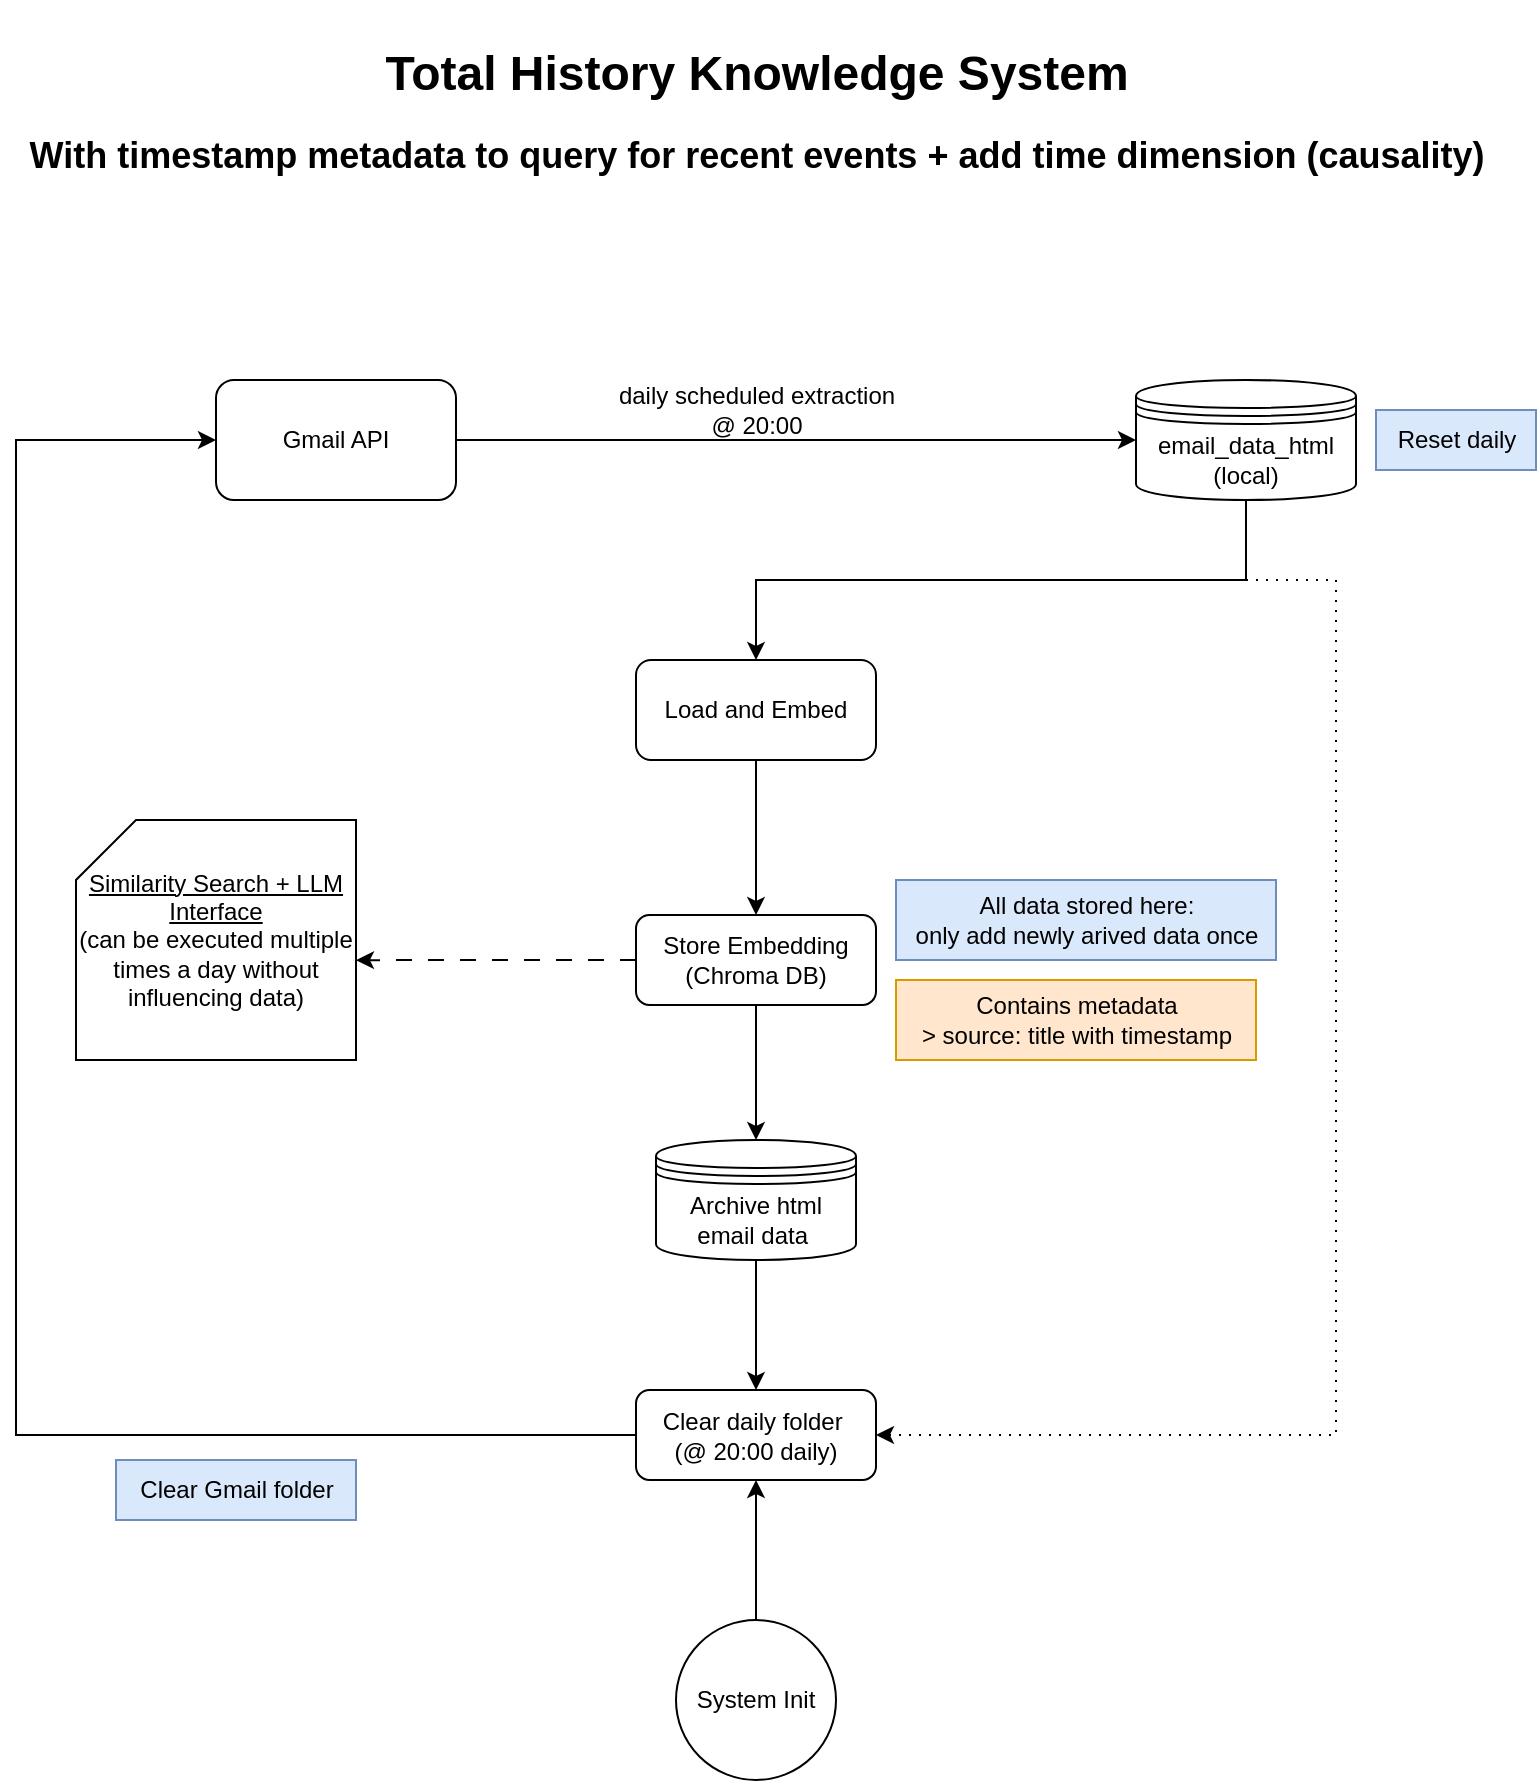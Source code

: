 <mxfile version="21.7.5" type="device">
  <diagram name="Page-1" id="URlDknltxpipiywu0Q4J">
    <mxGraphModel dx="1050" dy="1754" grid="1" gridSize="10" guides="1" tooltips="1" connect="1" arrows="1" fold="1" page="1" pageScale="1" pageWidth="827" pageHeight="1169" math="0" shadow="0">
      <root>
        <mxCell id="0" />
        <mxCell id="1" parent="0" />
        <mxCell id="o6YqjatUUTi-p8Pt1zlv-4" style="edgeStyle=orthogonalEdgeStyle;rounded=0;orthogonalLoop=1;jettySize=auto;html=1;exitX=1;exitY=0.5;exitDx=0;exitDy=0;" edge="1" parent="1" source="o6YqjatUUTi-p8Pt1zlv-1" target="o6YqjatUUTi-p8Pt1zlv-3">
          <mxGeometry relative="1" as="geometry" />
        </mxCell>
        <mxCell id="o6YqjatUUTi-p8Pt1zlv-1" value="Gmail API" style="rounded=1;whiteSpace=wrap;html=1;" vertex="1" parent="1">
          <mxGeometry x="130" y="100" width="120" height="60" as="geometry" />
        </mxCell>
        <mxCell id="o6YqjatUUTi-p8Pt1zlv-7" style="edgeStyle=orthogonalEdgeStyle;rounded=0;orthogonalLoop=1;jettySize=auto;html=1;exitX=0.5;exitY=1;exitDx=0;exitDy=0;entryX=0.5;entryY=0;entryDx=0;entryDy=0;" edge="1" parent="1" source="o6YqjatUUTi-p8Pt1zlv-3" target="o6YqjatUUTi-p8Pt1zlv-8">
          <mxGeometry relative="1" as="geometry">
            <mxPoint x="400" y="260.0" as="targetPoint" />
          </mxGeometry>
        </mxCell>
        <mxCell id="o6YqjatUUTi-p8Pt1zlv-29" style="edgeStyle=orthogonalEdgeStyle;rounded=0;orthogonalLoop=1;jettySize=auto;html=1;exitX=0.5;exitY=1;exitDx=0;exitDy=0;entryX=1;entryY=0.5;entryDx=0;entryDy=0;dashed=1;dashPattern=1 4;" edge="1" parent="1" source="o6YqjatUUTi-p8Pt1zlv-3" target="o6YqjatUUTi-p8Pt1zlv-24">
          <mxGeometry relative="1" as="geometry">
            <Array as="points">
              <mxPoint x="645" y="200" />
              <mxPoint x="690" y="200" />
              <mxPoint x="690" y="628" />
            </Array>
          </mxGeometry>
        </mxCell>
        <mxCell id="o6YqjatUUTi-p8Pt1zlv-3" value="email_data_html (local)" style="shape=datastore;whiteSpace=wrap;html=1;" vertex="1" parent="1">
          <mxGeometry x="590" y="100" width="110" height="60" as="geometry" />
        </mxCell>
        <mxCell id="o6YqjatUUTi-p8Pt1zlv-5" value="daily scheduled extraction&lt;br&gt;@ 20:00" style="text;html=1;align=center;verticalAlign=middle;resizable=0;points=[];autosize=1;strokeColor=none;fillColor=none;" vertex="1" parent="1">
          <mxGeometry x="320" y="95" width="160" height="40" as="geometry" />
        </mxCell>
        <mxCell id="o6YqjatUUTi-p8Pt1zlv-6" value="Reset daily" style="text;html=1;align=center;verticalAlign=middle;resizable=0;points=[];autosize=1;strokeColor=#6c8ebf;fillColor=#dae8fc;" vertex="1" parent="1">
          <mxGeometry x="710" y="115" width="80" height="30" as="geometry" />
        </mxCell>
        <mxCell id="o6YqjatUUTi-p8Pt1zlv-10" value="" style="edgeStyle=orthogonalEdgeStyle;rounded=0;orthogonalLoop=1;jettySize=auto;html=1;" edge="1" parent="1" source="o6YqjatUUTi-p8Pt1zlv-8" target="o6YqjatUUTi-p8Pt1zlv-9">
          <mxGeometry relative="1" as="geometry" />
        </mxCell>
        <mxCell id="o6YqjatUUTi-p8Pt1zlv-8" value="Load and Embed" style="rounded=1;whiteSpace=wrap;html=1;" vertex="1" parent="1">
          <mxGeometry x="340" y="240" width="120" height="50" as="geometry" />
        </mxCell>
        <mxCell id="o6YqjatUUTi-p8Pt1zlv-18" style="edgeStyle=orthogonalEdgeStyle;rounded=0;orthogonalLoop=1;jettySize=auto;html=1;exitX=0;exitY=0.5;exitDx=0;exitDy=0;entryX=1;entryY=0.584;entryDx=0;entryDy=0;entryPerimeter=0;dashed=1;dashPattern=8 8;" edge="1" parent="1" source="o6YqjatUUTi-p8Pt1zlv-9" target="o6YqjatUUTi-p8Pt1zlv-14">
          <mxGeometry relative="1" as="geometry" />
        </mxCell>
        <mxCell id="o6YqjatUUTi-p8Pt1zlv-21" value="" style="edgeStyle=orthogonalEdgeStyle;rounded=0;orthogonalLoop=1;jettySize=auto;html=1;entryX=0.5;entryY=0;entryDx=0;entryDy=0;" edge="1" parent="1" source="o6YqjatUUTi-p8Pt1zlv-9" target="o6YqjatUUTi-p8Pt1zlv-26">
          <mxGeometry relative="1" as="geometry">
            <mxPoint x="400" y="480" as="targetPoint" />
          </mxGeometry>
        </mxCell>
        <mxCell id="o6YqjatUUTi-p8Pt1zlv-9" value="Store Embedding (Chroma DB)" style="whiteSpace=wrap;html=1;rounded=1;" vertex="1" parent="1">
          <mxGeometry x="340" y="367.5" width="120" height="45" as="geometry" />
        </mxCell>
        <mxCell id="o6YqjatUUTi-p8Pt1zlv-11" value="All data stored here:&lt;br&gt;only add newly arived data once" style="text;html=1;align=center;verticalAlign=middle;resizable=0;points=[];autosize=1;strokeColor=#6c8ebf;fillColor=#dae8fc;" vertex="1" parent="1">
          <mxGeometry x="470" y="350" width="190" height="40" as="geometry" />
        </mxCell>
        <mxCell id="o6YqjatUUTi-p8Pt1zlv-14" value="&lt;u&gt;Similarity Search + LLM Interface&lt;/u&gt;&lt;br&gt;(can be executed multiple times a day without influencing data)" style="shape=card;whiteSpace=wrap;html=1;" vertex="1" parent="1">
          <mxGeometry x="60" y="320" width="140" height="120" as="geometry" />
        </mxCell>
        <mxCell id="o6YqjatUUTi-p8Pt1zlv-25" value="" style="edgeStyle=orthogonalEdgeStyle;rounded=0;orthogonalLoop=1;jettySize=auto;html=1;exitX=0.5;exitY=1;exitDx=0;exitDy=0;" edge="1" parent="1" source="o6YqjatUUTi-p8Pt1zlv-26" target="o6YqjatUUTi-p8Pt1zlv-24">
          <mxGeometry relative="1" as="geometry">
            <mxPoint x="400" y="525" as="sourcePoint" />
          </mxGeometry>
        </mxCell>
        <mxCell id="o6YqjatUUTi-p8Pt1zlv-22" value="Contains metadata&lt;br&gt;&amp;gt; source: title with timestamp" style="text;html=1;align=center;verticalAlign=middle;resizable=0;points=[];autosize=1;strokeColor=#d79b00;fillColor=#ffe6cc;" vertex="1" parent="1">
          <mxGeometry x="470" y="400" width="180" height="40" as="geometry" />
        </mxCell>
        <mxCell id="o6YqjatUUTi-p8Pt1zlv-30" style="edgeStyle=orthogonalEdgeStyle;rounded=0;orthogonalLoop=1;jettySize=auto;html=1;exitX=0;exitY=0.5;exitDx=0;exitDy=0;entryX=0;entryY=0.5;entryDx=0;entryDy=0;" edge="1" parent="1" source="o6YqjatUUTi-p8Pt1zlv-24" target="o6YqjatUUTi-p8Pt1zlv-1">
          <mxGeometry relative="1" as="geometry">
            <Array as="points">
              <mxPoint x="30" y="628" />
              <mxPoint x="30" y="130" />
            </Array>
          </mxGeometry>
        </mxCell>
        <mxCell id="o6YqjatUUTi-p8Pt1zlv-24" value="Clear daily folder&amp;nbsp;&lt;br&gt;(@ 20:00 daily)" style="whiteSpace=wrap;html=1;rounded=1;" vertex="1" parent="1">
          <mxGeometry x="340" y="605" width="120" height="45" as="geometry" />
        </mxCell>
        <mxCell id="o6YqjatUUTi-p8Pt1zlv-26" value="Archive html email data&amp;nbsp;" style="shape=datastore;whiteSpace=wrap;html=1;" vertex="1" parent="1">
          <mxGeometry x="350" y="480" width="100" height="60" as="geometry" />
        </mxCell>
        <mxCell id="o6YqjatUUTi-p8Pt1zlv-32" style="edgeStyle=orthogonalEdgeStyle;rounded=0;orthogonalLoop=1;jettySize=auto;html=1;entryX=0.5;entryY=1;entryDx=0;entryDy=0;" edge="1" parent="1" source="o6YqjatUUTi-p8Pt1zlv-31" target="o6YqjatUUTi-p8Pt1zlv-24">
          <mxGeometry relative="1" as="geometry" />
        </mxCell>
        <mxCell id="o6YqjatUUTi-p8Pt1zlv-31" value="System Init" style="ellipse;whiteSpace=wrap;html=1;aspect=fixed;" vertex="1" parent="1">
          <mxGeometry x="360" y="720" width="80" height="80" as="geometry" />
        </mxCell>
        <mxCell id="o6YqjatUUTi-p8Pt1zlv-33" value="&lt;h1&gt;Total History Knowledge System&lt;/h1&gt;&lt;h2&gt;With timestamp metadata to query for recent events + add time dimension (causality)&lt;/h2&gt;" style="text;html=1;align=center;verticalAlign=middle;resizable=0;points=[];autosize=1;strokeColor=none;fillColor=none;" vertex="1" parent="1">
          <mxGeometry x="25" y="-90" width="750" height="110" as="geometry" />
        </mxCell>
        <mxCell id="o6YqjatUUTi-p8Pt1zlv-35" value="Clear Gmail folder" style="text;html=1;align=center;verticalAlign=middle;resizable=0;points=[];autosize=1;strokeColor=#6c8ebf;fillColor=#dae8fc;" vertex="1" parent="1">
          <mxGeometry x="80" y="640" width="120" height="30" as="geometry" />
        </mxCell>
      </root>
    </mxGraphModel>
  </diagram>
</mxfile>
